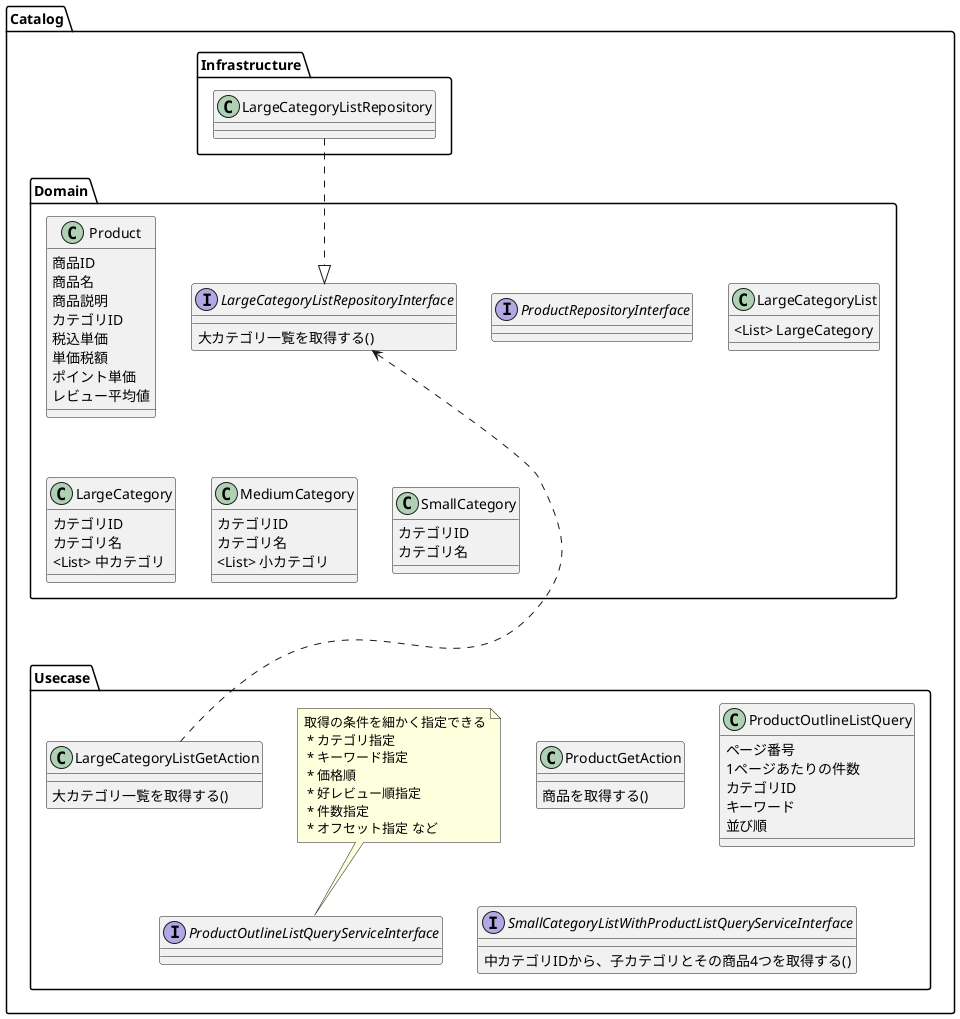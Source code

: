 @startuml practice-ec-webapi

package Catalog{
    package Domain{

        class Product{
            商品ID
            商品名
            商品説明
            カテゴリID
            税込単価
            単価税額
            ポイント単価 
            レビュー平均値
        }

        interface ProductRepositoryInterface{
            
        }

        class LargeCategoryList{
            <List> LargeCategory
        }

        class LargeCategory{
            カテゴリID
            カテゴリ名
            <List> 中カテゴリ
        }

        class MediumCategory{
            カテゴリID
            カテゴリ名
            <List> 小カテゴリ
        }

        class SmallCategory{
            カテゴリID
            カテゴリ名
        }

        interface LargeCategoryListRepositoryInterface{
            大カテゴリ一覧を取得する()
        }
    }
    package Usecase{

        class ProductGetAction{
            商品を取得する()
        }

        interface ProductOutlineListQueryServiceInterface{

        }

        class ProductOutlineListQuery{
            ページ番号
            1ページあたりの件数
            カテゴリID
            キーワード
            並び順
        }

        note top of ProductOutlineListQueryServiceInterface : 取得の条件を細かく指定できる\n * カテゴリ指定\n * キーワード指定\n * 価格順\n * 好レビュー順指定\n * 件数指定\n * オフセット指定 など        

        class LargeCategoryListGetAction{
            大カテゴリ一覧を取得する()
        }

        interface SmallCategoryListWithProductListQueryServiceInterface{
            中カテゴリIDから、子カテゴリとその商品4つを取得する()
        }

        LargeCategoryListRepositoryInterface <.... LargeCategoryListGetAction

        
    }
    package Infrastructure{

        class LargeCategoryListRepository{
        }

        LargeCategoryListRepository  ..|> LargeCategoryListRepositoryInterface
    }
}
   

@enduml